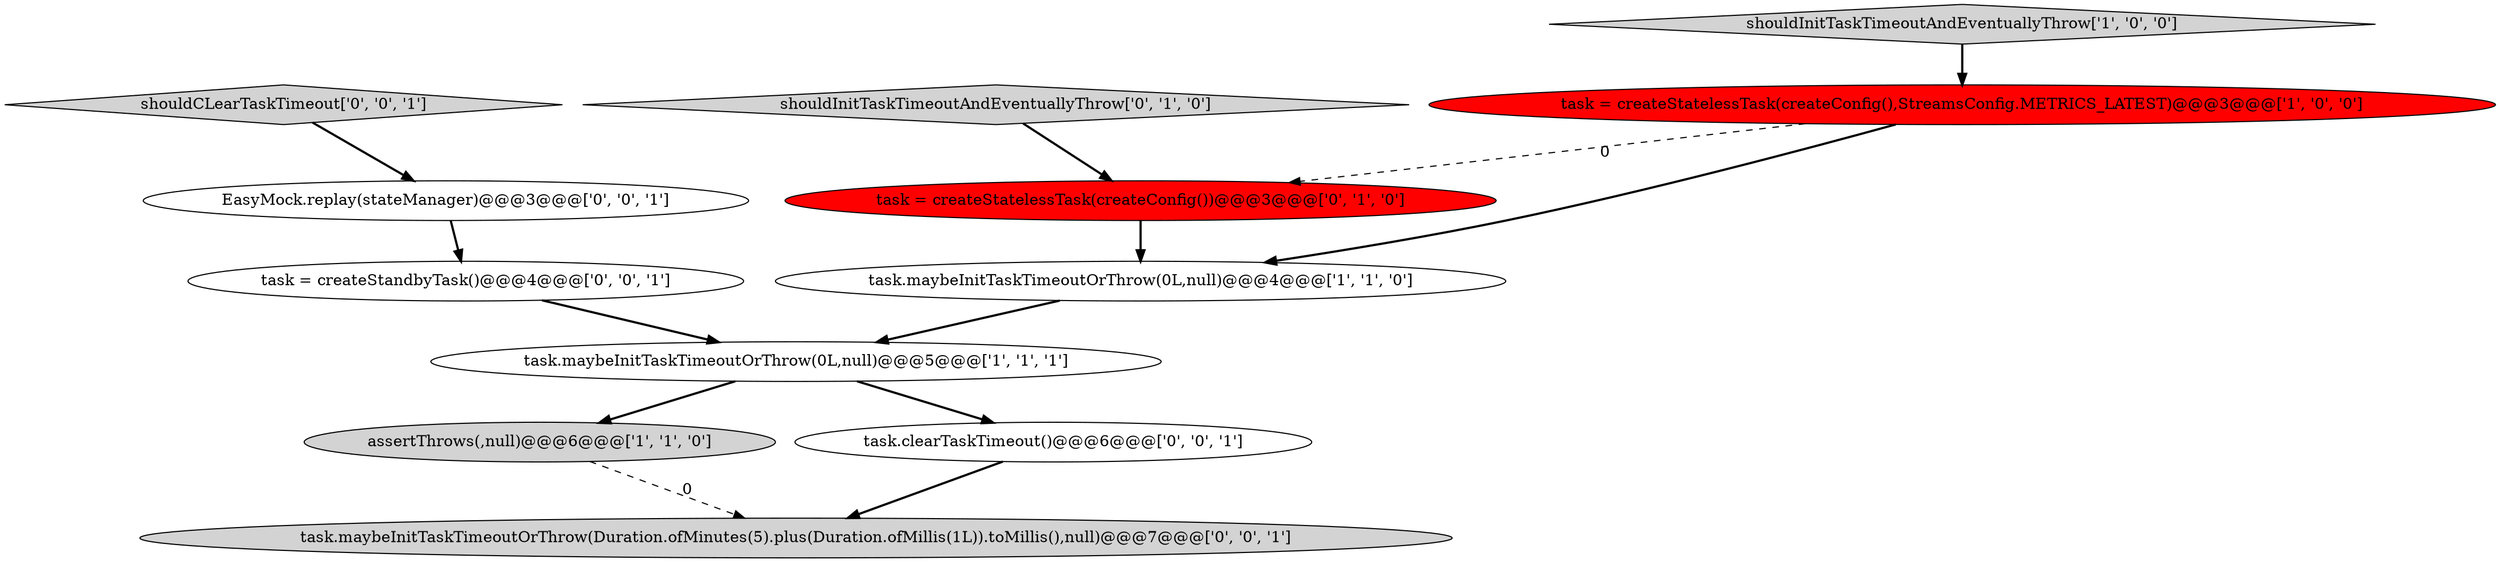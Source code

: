 digraph {
4 [style = filled, label = "assertThrows(,null)@@@6@@@['1', '1', '0']", fillcolor = lightgray, shape = ellipse image = "AAA0AAABBB1BBB"];
5 [style = filled, label = "shouldInitTaskTimeoutAndEventuallyThrow['0', '1', '0']", fillcolor = lightgray, shape = diamond image = "AAA0AAABBB2BBB"];
1 [style = filled, label = "shouldInitTaskTimeoutAndEventuallyThrow['1', '0', '0']", fillcolor = lightgray, shape = diamond image = "AAA0AAABBB1BBB"];
8 [style = filled, label = "task = createStandbyTask()@@@4@@@['0', '0', '1']", fillcolor = white, shape = ellipse image = "AAA0AAABBB3BBB"];
9 [style = filled, label = "shouldCLearTaskTimeout['0', '0', '1']", fillcolor = lightgray, shape = diamond image = "AAA0AAABBB3BBB"];
6 [style = filled, label = "task = createStatelessTask(createConfig())@@@3@@@['0', '1', '0']", fillcolor = red, shape = ellipse image = "AAA1AAABBB2BBB"];
7 [style = filled, label = "task.maybeInitTaskTimeoutOrThrow(Duration.ofMinutes(5).plus(Duration.ofMillis(1L)).toMillis(),null)@@@7@@@['0', '0', '1']", fillcolor = lightgray, shape = ellipse image = "AAA0AAABBB3BBB"];
11 [style = filled, label = "task.clearTaskTimeout()@@@6@@@['0', '0', '1']", fillcolor = white, shape = ellipse image = "AAA0AAABBB3BBB"];
10 [style = filled, label = "EasyMock.replay(stateManager)@@@3@@@['0', '0', '1']", fillcolor = white, shape = ellipse image = "AAA0AAABBB3BBB"];
0 [style = filled, label = "task.maybeInitTaskTimeoutOrThrow(0L,null)@@@4@@@['1', '1', '0']", fillcolor = white, shape = ellipse image = "AAA0AAABBB1BBB"];
3 [style = filled, label = "task.maybeInitTaskTimeoutOrThrow(0L,null)@@@5@@@['1', '1', '1']", fillcolor = white, shape = ellipse image = "AAA0AAABBB1BBB"];
2 [style = filled, label = "task = createStatelessTask(createConfig(),StreamsConfig.METRICS_LATEST)@@@3@@@['1', '0', '0']", fillcolor = red, shape = ellipse image = "AAA1AAABBB1BBB"];
3->11 [style = bold, label=""];
0->3 [style = bold, label=""];
1->2 [style = bold, label=""];
2->0 [style = bold, label=""];
6->0 [style = bold, label=""];
5->6 [style = bold, label=""];
10->8 [style = bold, label=""];
9->10 [style = bold, label=""];
4->7 [style = dashed, label="0"];
3->4 [style = bold, label=""];
11->7 [style = bold, label=""];
8->3 [style = bold, label=""];
2->6 [style = dashed, label="0"];
}
